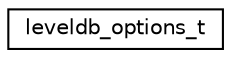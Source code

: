 digraph "Graphical Class Hierarchy"
{
  edge [fontname="Helvetica",fontsize="10",labelfontname="Helvetica",labelfontsize="10"];
  node [fontname="Helvetica",fontsize="10",shape=record];
  rankdir="LR";
  Node1 [label="leveldb_options_t",height=0.2,width=0.4,color="black", fillcolor="white", style="filled",URL="$structleveldb__options__t.html"];
}
